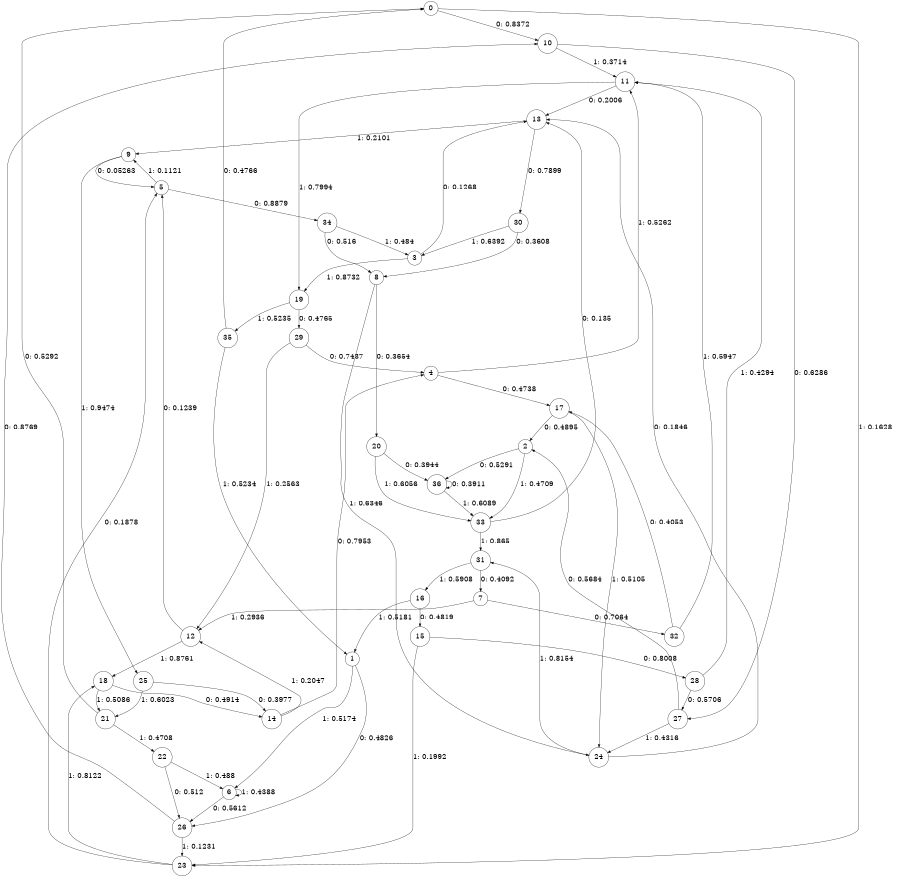 digraph "ch1randomL8" {
size = "6,8.5";
ratio = "fill";
node [shape = circle];
node [fontsize = 24];
edge [fontsize = 24];
0 -> 10 [label = "0: 0.8372   "];
0 -> 23 [label = "1: 0.1628   "];
1 -> 26 [label = "0: 0.4826   "];
1 -> 6 [label = "1: 0.5174   "];
2 -> 36 [label = "0: 0.5291   "];
2 -> 33 [label = "1: 0.4709   "];
3 -> 13 [label = "0: 0.1268   "];
3 -> 19 [label = "1: 0.8732   "];
4 -> 17 [label = "0: 0.4738   "];
4 -> 11 [label = "1: 0.5262   "];
5 -> 34 [label = "0: 0.8879   "];
5 -> 9 [label = "1: 0.1121   "];
6 -> 26 [label = "0: 0.5612   "];
6 -> 6 [label = "1: 0.4388   "];
7 -> 32 [label = "0: 0.7064   "];
7 -> 12 [label = "1: 0.2936   "];
8 -> 20 [label = "0: 0.3654   "];
8 -> 24 [label = "1: 0.6346   "];
9 -> 5 [label = "0: 0.05263  "];
9 -> 25 [label = "1: 0.9474   "];
10 -> 27 [label = "0: 0.6286   "];
10 -> 11 [label = "1: 0.3714   "];
11 -> 13 [label = "0: 0.2006   "];
11 -> 19 [label = "1: 0.7994   "];
12 -> 5 [label = "0: 0.1239   "];
12 -> 18 [label = "1: 0.8761   "];
13 -> 30 [label = "0: 0.7899   "];
13 -> 9 [label = "1: 0.2101   "];
14 -> 4 [label = "0: 0.7953   "];
14 -> 12 [label = "1: 0.2047   "];
15 -> 28 [label = "0: 0.8008   "];
15 -> 23 [label = "1: 0.1992   "];
16 -> 15 [label = "0: 0.4819   "];
16 -> 1 [label = "1: 0.5181   "];
17 -> 2 [label = "0: 0.4895   "];
17 -> 24 [label = "1: 0.5105   "];
18 -> 14 [label = "0: 0.4914   "];
18 -> 21 [label = "1: 0.5086   "];
19 -> 29 [label = "0: 0.4765   "];
19 -> 35 [label = "1: 0.5235   "];
20 -> 36 [label = "0: 0.3944   "];
20 -> 33 [label = "1: 0.6056   "];
21 -> 0 [label = "0: 0.5292   "];
21 -> 22 [label = "1: 0.4708   "];
22 -> 26 [label = "0: 0.512    "];
22 -> 6 [label = "1: 0.488    "];
23 -> 5 [label = "0: 0.1878   "];
23 -> 18 [label = "1: 0.8122   "];
24 -> 13 [label = "0: 0.1846   "];
24 -> 31 [label = "1: 0.8154   "];
25 -> 14 [label = "0: 0.3977   "];
25 -> 21 [label = "1: 0.6023   "];
26 -> 10 [label = "0: 0.8769   "];
26 -> 23 [label = "1: 0.1231   "];
27 -> 2 [label = "0: 0.5684   "];
27 -> 24 [label = "1: 0.4316   "];
28 -> 27 [label = "0: 0.5706   "];
28 -> 11 [label = "1: 0.4294   "];
29 -> 4 [label = "0: 0.7437   "];
29 -> 12 [label = "1: 0.2563   "];
30 -> 8 [label = "0: 0.3608   "];
30 -> 3 [label = "1: 0.6392   "];
31 -> 7 [label = "0: 0.4092   "];
31 -> 16 [label = "1: 0.5908   "];
32 -> 17 [label = "0: 0.4053   "];
32 -> 11 [label = "1: 0.5947   "];
33 -> 13 [label = "0: 0.135    "];
33 -> 31 [label = "1: 0.865    "];
34 -> 8 [label = "0: 0.516    "];
34 -> 3 [label = "1: 0.484    "];
35 -> 0 [label = "0: 0.4766   "];
35 -> 1 [label = "1: 0.5234   "];
36 -> 36 [label = "0: 0.3911   "];
36 -> 33 [label = "1: 0.6089   "];
}